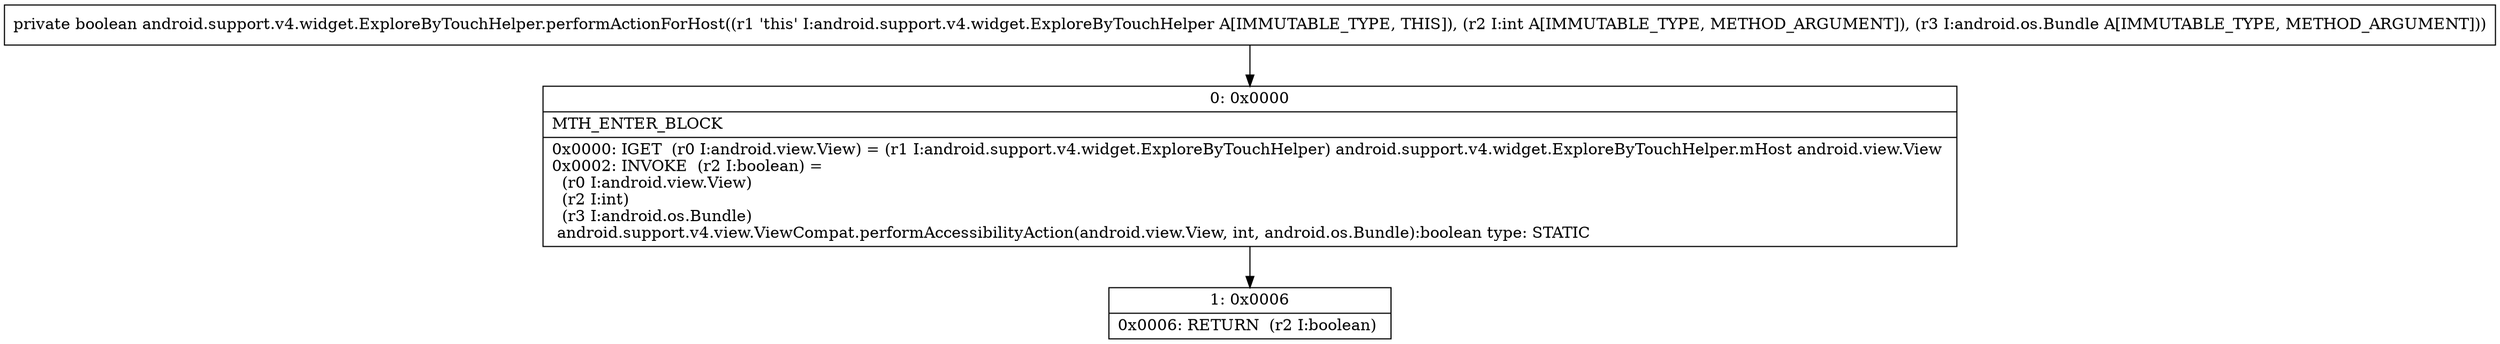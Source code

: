 digraph "CFG forandroid.support.v4.widget.ExploreByTouchHelper.performActionForHost(ILandroid\/os\/Bundle;)Z" {
Node_0 [shape=record,label="{0\:\ 0x0000|MTH_ENTER_BLOCK\l|0x0000: IGET  (r0 I:android.view.View) = (r1 I:android.support.v4.widget.ExploreByTouchHelper) android.support.v4.widget.ExploreByTouchHelper.mHost android.view.View \l0x0002: INVOKE  (r2 I:boolean) = \l  (r0 I:android.view.View)\l  (r2 I:int)\l  (r3 I:android.os.Bundle)\l android.support.v4.view.ViewCompat.performAccessibilityAction(android.view.View, int, android.os.Bundle):boolean type: STATIC \l}"];
Node_1 [shape=record,label="{1\:\ 0x0006|0x0006: RETURN  (r2 I:boolean) \l}"];
MethodNode[shape=record,label="{private boolean android.support.v4.widget.ExploreByTouchHelper.performActionForHost((r1 'this' I:android.support.v4.widget.ExploreByTouchHelper A[IMMUTABLE_TYPE, THIS]), (r2 I:int A[IMMUTABLE_TYPE, METHOD_ARGUMENT]), (r3 I:android.os.Bundle A[IMMUTABLE_TYPE, METHOD_ARGUMENT])) }"];
MethodNode -> Node_0;
Node_0 -> Node_1;
}

